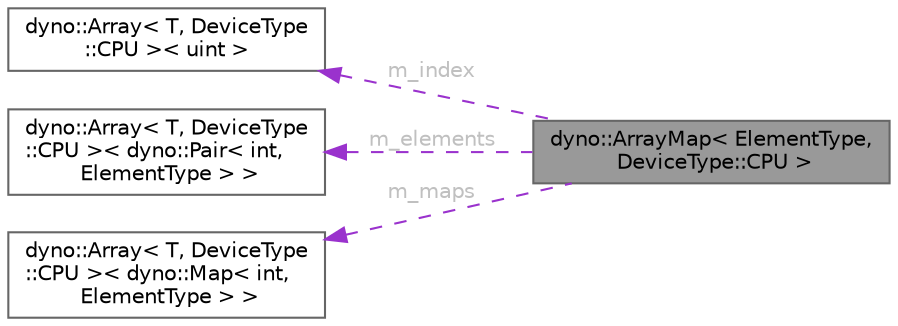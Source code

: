 digraph "dyno::ArrayMap&lt; ElementType, DeviceType::CPU &gt;"
{
 // LATEX_PDF_SIZE
  bgcolor="transparent";
  edge [fontname=Helvetica,fontsize=10,labelfontname=Helvetica,labelfontsize=10];
  node [fontname=Helvetica,fontsize=10,shape=box,height=0.2,width=0.4];
  rankdir="LR";
  Node1 [id="Node000001",label="dyno::ArrayMap\< ElementType,\l DeviceType::CPU \>",height=0.2,width=0.4,color="gray40", fillcolor="grey60", style="filled", fontcolor="black",tooltip=" "];
  Node2 -> Node1 [id="edge1_Node000001_Node000002",dir="back",color="darkorchid3",style="dashed",tooltip=" ",label=" m_index",fontcolor="grey" ];
  Node2 [id="Node000002",label="dyno::Array\< T, DeviceType\l::CPU \>\< uint \>",height=0.2,width=0.4,color="gray40", fillcolor="white", style="filled",URL="$classdyno_1_1_array_3_01_t_00_01_device_type_1_1_c_p_u_01_4.html",tooltip=" "];
  Node3 -> Node1 [id="edge2_Node000001_Node000003",dir="back",color="darkorchid3",style="dashed",tooltip=" ",label=" m_elements",fontcolor="grey" ];
  Node3 [id="Node000003",label="dyno::Array\< T, DeviceType\l::CPU \>\< dyno::Pair\< int,\l ElementType \> \>",height=0.2,width=0.4,color="gray40", fillcolor="white", style="filled",URL="$classdyno_1_1_array_3_01_t_00_01_device_type_1_1_c_p_u_01_4.html",tooltip=" "];
  Node4 -> Node1 [id="edge3_Node000001_Node000004",dir="back",color="darkorchid3",style="dashed",tooltip=" ",label=" m_maps",fontcolor="grey" ];
  Node4 [id="Node000004",label="dyno::Array\< T, DeviceType\l::CPU \>\< dyno::Map\< int,\l ElementType \> \>",height=0.2,width=0.4,color="gray40", fillcolor="white", style="filled",URL="$classdyno_1_1_array_3_01_t_00_01_device_type_1_1_c_p_u_01_4.html",tooltip=" "];
}
